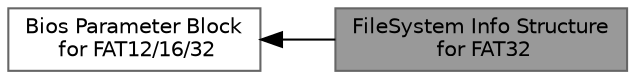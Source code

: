 digraph "FileSystem Info Structure for FAT32"
{
 // LATEX_PDF_SIZE
  bgcolor="transparent";
  edge [fontname=Helvetica,fontsize=10,labelfontname=Helvetica,labelfontsize=10];
  node [fontname=Helvetica,fontsize=10,shape=box,height=0.2,width=0.4];
  rankdir=LR;
  Node2 [id="Node000002",label="Bios Parameter Block\l for FAT12/16/32",height=0.2,width=0.4,color="grey40", fillcolor="white", style="filled",URL="$group__group_d_e_f_i_n_e___b_s___b_p_b___f_a_t.html",tooltip=" "];
  Node1 [id="Node000001",label="FileSystem Info Structure\l for FAT32",height=0.2,width=0.4,color="gray40", fillcolor="grey60", style="filled", fontcolor="black",tooltip=" "];
  Node2->Node1 [shape=plaintext, dir="back", style="solid"];
}
